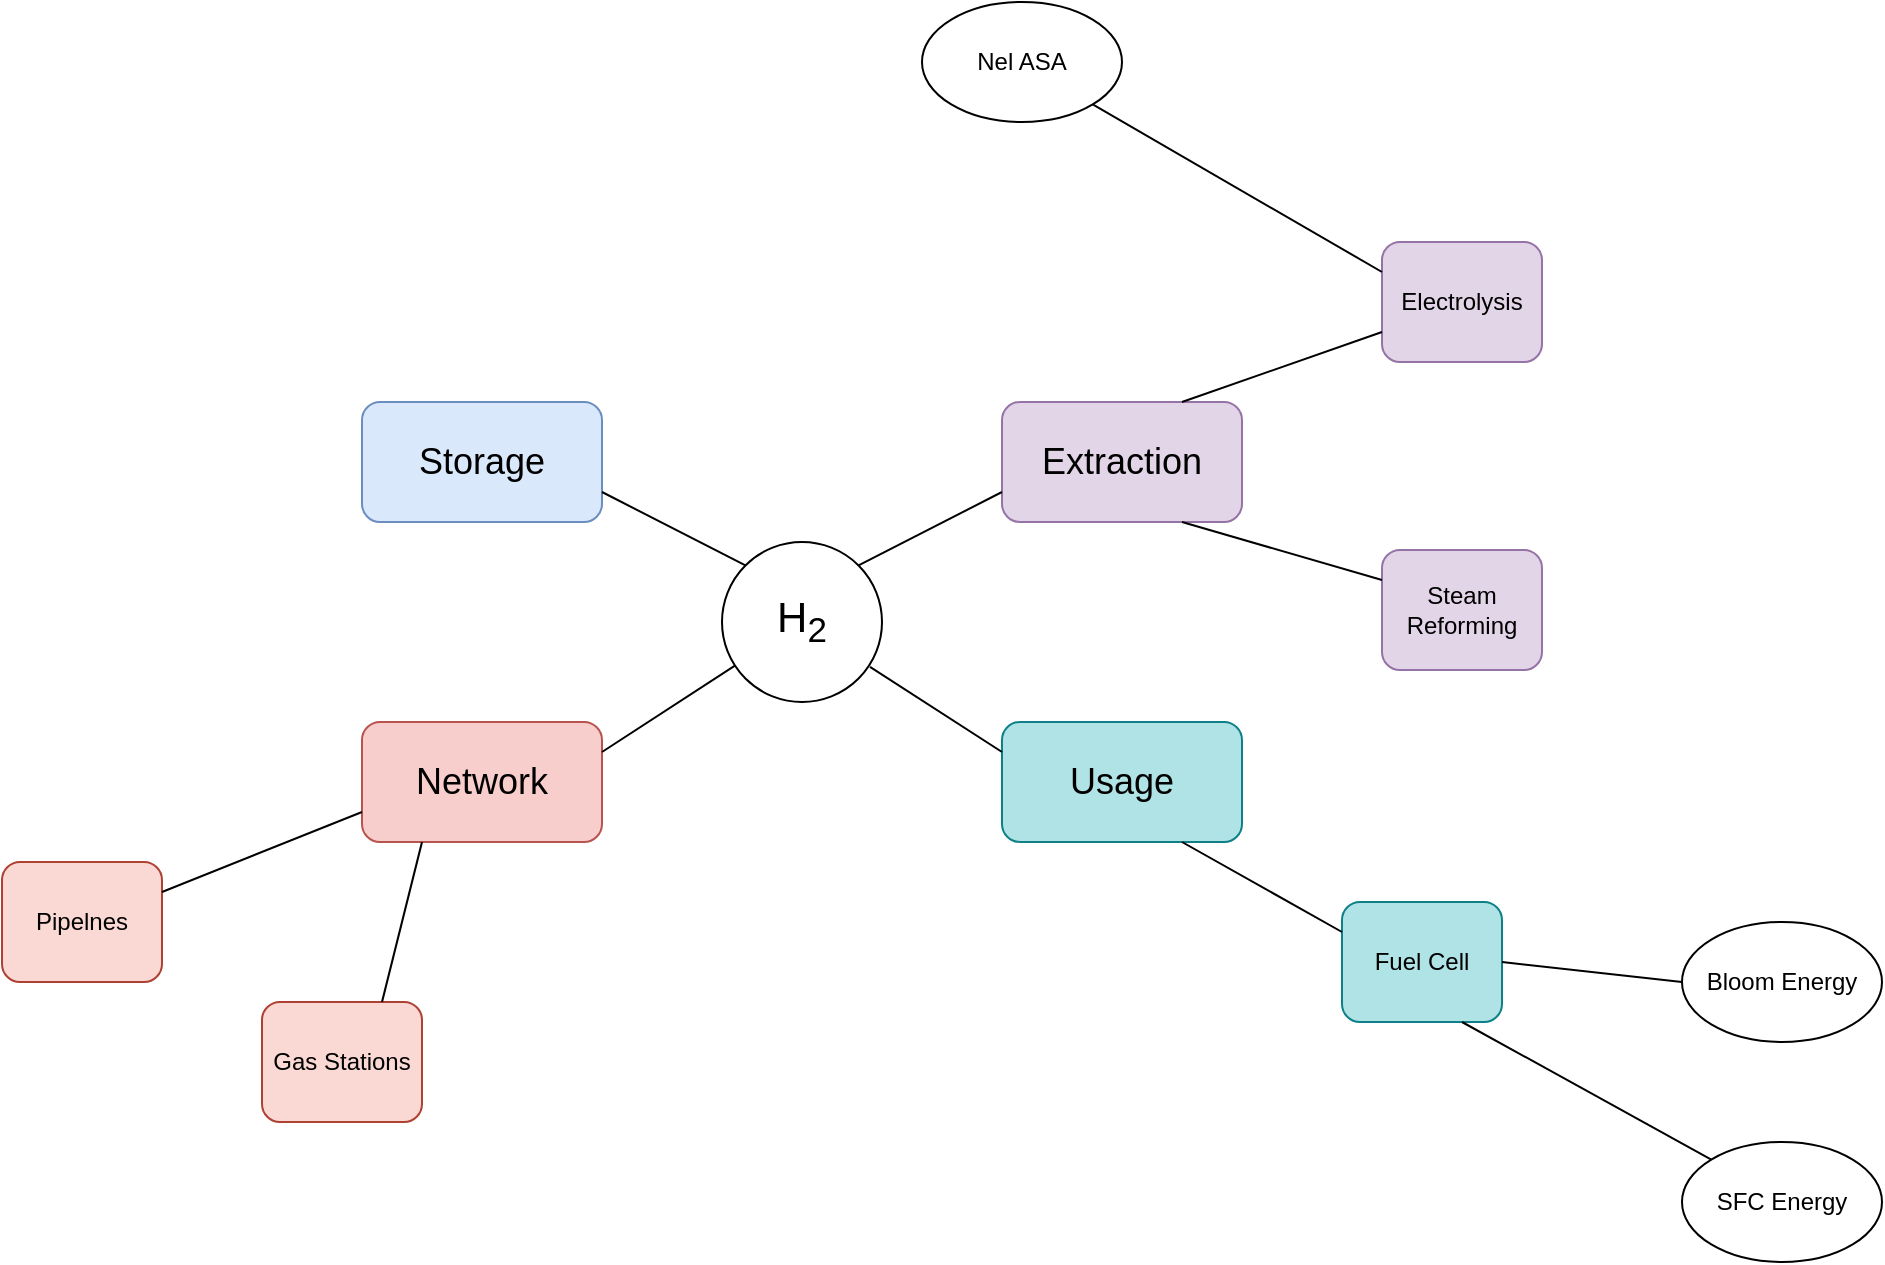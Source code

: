<mxfile version="14.6.13" type="device"><diagram id="R2lEEEUBdFMjLlhIrx00" name="Page-1"><mxGraphModel dx="1363" dy="816" grid="1" gridSize="10" guides="1" tooltips="1" connect="1" arrows="1" fold="1" page="1" pageScale="1" pageWidth="1169" pageHeight="827" math="0" shadow="0" extFonts="Permanent Marker^https://fonts.googleapis.com/css?family=Permanent+Marker"><root><mxCell id="0"/><mxCell id="1" parent="0"/><mxCell id="XgXyTqbv1s9Yslzm8crS-1" value="&lt;font style=&quot;font-size: 21px&quot;&gt;H&lt;sub&gt;2&lt;/sub&gt;&lt;/font&gt;" style="ellipse;whiteSpace=wrap;html=1;aspect=fixed;" vertex="1" parent="1"><mxGeometry x="540" y="380" width="80" height="80" as="geometry"/></mxCell><mxCell id="XgXyTqbv1s9Yslzm8crS-2" value="Extraction" style="rounded=1;whiteSpace=wrap;html=1;fontSize=18;fillColor=#e1d5e7;strokeColor=#9673a6;" vertex="1" parent="1"><mxGeometry x="680" y="310" width="120" height="60" as="geometry"/></mxCell><mxCell id="XgXyTqbv1s9Yslzm8crS-3" value="Storage" style="rounded=1;whiteSpace=wrap;html=1;fontSize=18;fillColor=#dae8fc;strokeColor=#6c8ebf;" vertex="1" parent="1"><mxGeometry x="360" y="310" width="120" height="60" as="geometry"/></mxCell><mxCell id="XgXyTqbv1s9Yslzm8crS-4" value="Network" style="rounded=1;whiteSpace=wrap;html=1;fontSize=18;fillColor=#f8cecc;strokeColor=#b85450;" vertex="1" parent="1"><mxGeometry x="360" y="470" width="120" height="60" as="geometry"/></mxCell><mxCell id="XgXyTqbv1s9Yslzm8crS-5" value="" style="endArrow=none;html=1;exitX=1;exitY=0;exitDx=0;exitDy=0;entryX=0;entryY=0.75;entryDx=0;entryDy=0;endFill=0;" edge="1" parent="1" source="XgXyTqbv1s9Yslzm8crS-1" target="XgXyTqbv1s9Yslzm8crS-2"><mxGeometry width="50" height="50" relative="1" as="geometry"><mxPoint x="550" y="540" as="sourcePoint"/><mxPoint x="600" y="490" as="targetPoint"/></mxGeometry></mxCell><mxCell id="XgXyTqbv1s9Yslzm8crS-6" value="" style="endArrow=none;html=1;exitX=1;exitY=0.25;exitDx=0;exitDy=0;" edge="1" parent="1" source="XgXyTqbv1s9Yslzm8crS-4" target="XgXyTqbv1s9Yslzm8crS-1"><mxGeometry width="50" height="50" relative="1" as="geometry"><mxPoint x="550" y="540" as="sourcePoint"/><mxPoint x="600" y="490" as="targetPoint"/></mxGeometry></mxCell><mxCell id="XgXyTqbv1s9Yslzm8crS-8" value="" style="endArrow=none;html=1;entryX=0;entryY=0;entryDx=0;entryDy=0;exitX=1;exitY=0.75;exitDx=0;exitDy=0;" edge="1" parent="1" source="XgXyTqbv1s9Yslzm8crS-3" target="XgXyTqbv1s9Yslzm8crS-1"><mxGeometry width="50" height="50" relative="1" as="geometry"><mxPoint x="550" y="540" as="sourcePoint"/><mxPoint x="600" y="490" as="targetPoint"/></mxGeometry></mxCell><mxCell id="XgXyTqbv1s9Yslzm8crS-10" value="Nel ASA" style="ellipse;whiteSpace=wrap;html=1;" vertex="1" parent="1"><mxGeometry x="640" y="110" width="100" height="60" as="geometry"/></mxCell><mxCell id="XgXyTqbv1s9Yslzm8crS-11" value="Pipelnes" style="rounded=1;whiteSpace=wrap;html=1;fillColor=#fad9d5;strokeColor=#ae4132;" vertex="1" parent="1"><mxGeometry x="180" y="540" width="80" height="60" as="geometry"/></mxCell><mxCell id="XgXyTqbv1s9Yslzm8crS-12" value="Gas Stations" style="rounded=1;whiteSpace=wrap;html=1;fillColor=#fad9d5;strokeColor=#ae4132;" vertex="1" parent="1"><mxGeometry x="310" y="610" width="80" height="60" as="geometry"/></mxCell><mxCell id="XgXyTqbv1s9Yslzm8crS-14" value="Electrolysis" style="rounded=1;whiteSpace=wrap;html=1;fillColor=#e1d5e7;strokeColor=#9673a6;" vertex="1" parent="1"><mxGeometry x="870" y="230" width="80" height="60" as="geometry"/></mxCell><mxCell id="XgXyTqbv1s9Yslzm8crS-15" value="Usage" style="rounded=1;whiteSpace=wrap;html=1;fontSize=18;fillColor=#b0e3e6;strokeColor=#0e8088;" vertex="1" parent="1"><mxGeometry x="680" y="470" width="120" height="60" as="geometry"/></mxCell><mxCell id="XgXyTqbv1s9Yslzm8crS-16" value="" style="endArrow=none;html=1;entryX=0;entryY=0.25;entryDx=0;entryDy=0;exitX=0.925;exitY=0.781;exitDx=0;exitDy=0;exitPerimeter=0;" edge="1" parent="1" source="XgXyTqbv1s9Yslzm8crS-1" target="XgXyTqbv1s9Yslzm8crS-15"><mxGeometry width="50" height="50" relative="1" as="geometry"><mxPoint x="610" y="440" as="sourcePoint"/><mxPoint x="600" y="380" as="targetPoint"/></mxGeometry></mxCell><mxCell id="XgXyTqbv1s9Yslzm8crS-19" value="" style="endArrow=none;html=1;entryX=0;entryY=0.75;entryDx=0;entryDy=0;exitX=1;exitY=0.25;exitDx=0;exitDy=0;" edge="1" parent="1" source="XgXyTqbv1s9Yslzm8crS-11" target="XgXyTqbv1s9Yslzm8crS-4"><mxGeometry width="50" height="50" relative="1" as="geometry"><mxPoint x="300" y="560" as="sourcePoint"/><mxPoint x="350" y="510" as="targetPoint"/></mxGeometry></mxCell><mxCell id="XgXyTqbv1s9Yslzm8crS-20" value="" style="endArrow=none;html=1;exitX=0.75;exitY=0;exitDx=0;exitDy=0;entryX=0.25;entryY=1;entryDx=0;entryDy=0;" edge="1" parent="1" source="XgXyTqbv1s9Yslzm8crS-12" target="XgXyTqbv1s9Yslzm8crS-4"><mxGeometry width="50" height="50" relative="1" as="geometry"><mxPoint x="350" y="590" as="sourcePoint"/><mxPoint x="400" y="540" as="targetPoint"/></mxGeometry></mxCell><mxCell id="XgXyTqbv1s9Yslzm8crS-21" value="" style="endArrow=none;html=1;entryX=0;entryY=0.75;entryDx=0;entryDy=0;exitX=0.75;exitY=0;exitDx=0;exitDy=0;" edge="1" parent="1" source="XgXyTqbv1s9Yslzm8crS-2" target="XgXyTqbv1s9Yslzm8crS-14"><mxGeometry width="50" height="50" relative="1" as="geometry"><mxPoint x="770" y="310" as="sourcePoint"/><mxPoint x="820" y="260" as="targetPoint"/></mxGeometry></mxCell><mxCell id="XgXyTqbv1s9Yslzm8crS-22" value="Fuel Cell" style="rounded=1;whiteSpace=wrap;html=1;fillColor=#b0e3e6;strokeColor=#0e8088;" vertex="1" parent="1"><mxGeometry x="850" y="560" width="80" height="60" as="geometry"/></mxCell><mxCell id="XgXyTqbv1s9Yslzm8crS-24" value="" style="endArrow=none;html=1;fontSize=18;exitX=0.75;exitY=1;exitDx=0;exitDy=0;entryX=0;entryY=0.25;entryDx=0;entryDy=0;" edge="1" parent="1" source="XgXyTqbv1s9Yslzm8crS-15" target="XgXyTqbv1s9Yslzm8crS-22"><mxGeometry width="50" height="50" relative="1" as="geometry"><mxPoint x="840" y="540" as="sourcePoint"/><mxPoint x="890" y="490" as="targetPoint"/></mxGeometry></mxCell><mxCell id="XgXyTqbv1s9Yslzm8crS-25" value="" style="endArrow=none;html=1;fontSize=18;exitX=1;exitY=1;exitDx=0;exitDy=0;entryX=0;entryY=0.25;entryDx=0;entryDy=0;" edge="1" parent="1" source="XgXyTqbv1s9Yslzm8crS-10" target="XgXyTqbv1s9Yslzm8crS-14"><mxGeometry width="50" height="50" relative="1" as="geometry"><mxPoint x="710" y="180" as="sourcePoint"/><mxPoint x="760" y="130" as="targetPoint"/></mxGeometry></mxCell><mxCell id="XgXyTqbv1s9Yslzm8crS-26" value="SFC Energy" style="ellipse;whiteSpace=wrap;html=1;" vertex="1" parent="1"><mxGeometry x="1020" y="680" width="100" height="60" as="geometry"/></mxCell><mxCell id="XgXyTqbv1s9Yslzm8crS-27" value="" style="endArrow=none;html=1;fontSize=18;entryX=0;entryY=0;entryDx=0;entryDy=0;exitX=0.75;exitY=1;exitDx=0;exitDy=0;" edge="1" parent="1" source="XgXyTqbv1s9Yslzm8crS-22" target="XgXyTqbv1s9Yslzm8crS-26"><mxGeometry width="50" height="50" relative="1" as="geometry"><mxPoint x="930" y="710" as="sourcePoint"/><mxPoint x="980" y="660" as="targetPoint"/></mxGeometry></mxCell><mxCell id="XgXyTqbv1s9Yslzm8crS-28" value="Bloom Energy" style="ellipse;whiteSpace=wrap;html=1;" vertex="1" parent="1"><mxGeometry x="1020" y="570" width="100" height="60" as="geometry"/></mxCell><mxCell id="XgXyTqbv1s9Yslzm8crS-29" value="" style="endArrow=none;html=1;fontSize=18;exitX=1;exitY=0.5;exitDx=0;exitDy=0;entryX=0;entryY=0.5;entryDx=0;entryDy=0;" edge="1" parent="1" source="XgXyTqbv1s9Yslzm8crS-22" target="XgXyTqbv1s9Yslzm8crS-28"><mxGeometry width="50" height="50" relative="1" as="geometry"><mxPoint x="960" y="580" as="sourcePoint"/><mxPoint x="1010" y="530" as="targetPoint"/></mxGeometry></mxCell><mxCell id="XgXyTqbv1s9Yslzm8crS-30" value="Steam Reforming" style="rounded=1;whiteSpace=wrap;html=1;fillColor=#e1d5e7;strokeColor=#9673a6;" vertex="1" parent="1"><mxGeometry x="870" y="384" width="80" height="60" as="geometry"/></mxCell><mxCell id="XgXyTqbv1s9Yslzm8crS-33" value="" style="endArrow=none;html=1;fontSize=18;entryX=0;entryY=0.25;entryDx=0;entryDy=0;exitX=0.75;exitY=1;exitDx=0;exitDy=0;" edge="1" parent="1" source="XgXyTqbv1s9Yslzm8crS-2" target="XgXyTqbv1s9Yslzm8crS-30"><mxGeometry width="50" height="50" relative="1" as="geometry"><mxPoint x="770" y="370" as="sourcePoint"/><mxPoint x="840" y="410" as="targetPoint"/></mxGeometry></mxCell></root></mxGraphModel></diagram></mxfile>